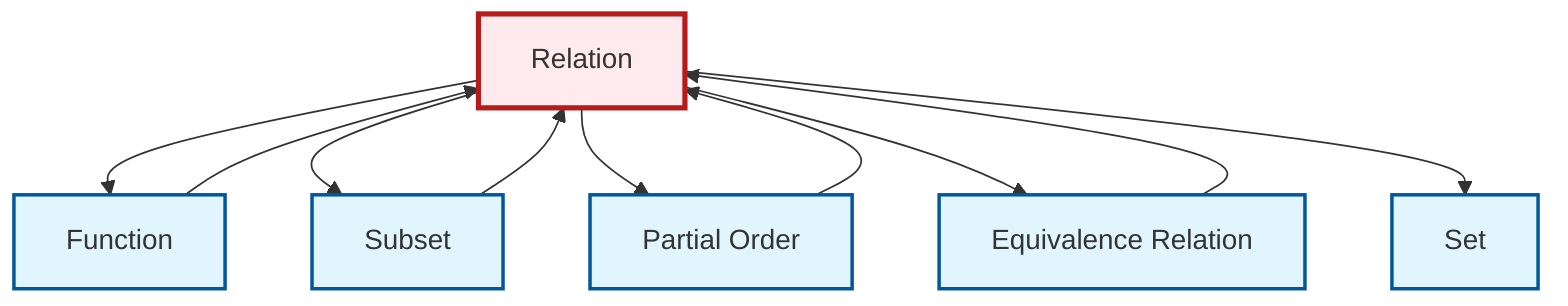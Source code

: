 graph TD
    classDef definition fill:#e1f5fe,stroke:#01579b,stroke-width:2px
    classDef theorem fill:#f3e5f5,stroke:#4a148c,stroke-width:2px
    classDef axiom fill:#fff3e0,stroke:#e65100,stroke-width:2px
    classDef example fill:#e8f5e9,stroke:#1b5e20,stroke-width:2px
    classDef current fill:#ffebee,stroke:#b71c1c,stroke-width:3px
    def-relation["Relation"]:::definition
    def-equivalence-relation["Equivalence Relation"]:::definition
    def-set["Set"]:::definition
    def-partial-order["Partial Order"]:::definition
    def-subset["Subset"]:::definition
    def-function["Function"]:::definition
    def-equivalence-relation --> def-relation
    def-function --> def-relation
    def-relation --> def-function
    def-relation --> def-subset
    def-relation --> def-partial-order
    def-subset --> def-relation
    def-partial-order --> def-relation
    def-relation --> def-equivalence-relation
    def-relation --> def-set
    class def-relation current
